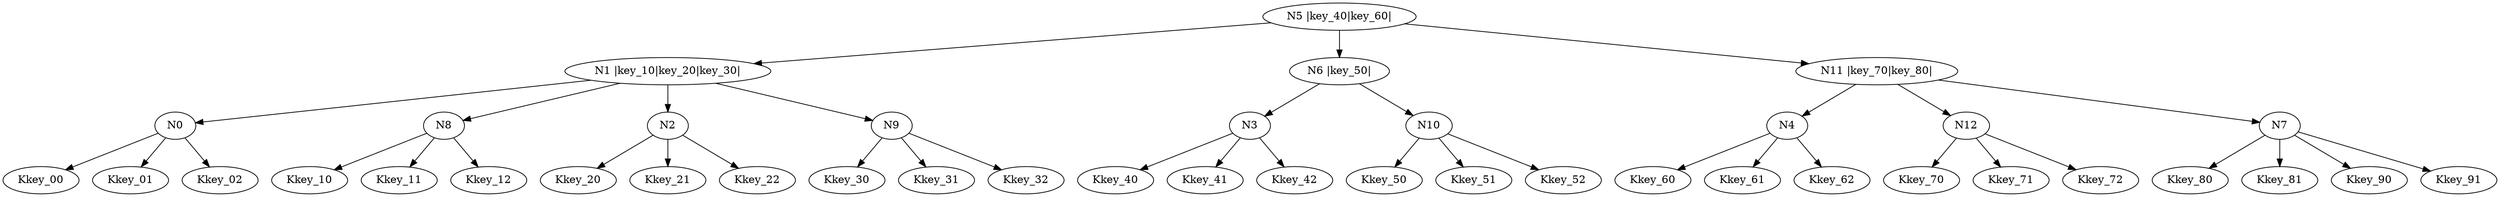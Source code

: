 digraph G {
N5[label="N5 |key_40|key_60|"]N5 -> N1;
N1[label="N1 |key_10|key_20|key_30|"]N1 -> N0;
N0 -> Kkey_00;
N0 -> Kkey_01;
N0 -> Kkey_02;
N1 -> N8;
N8 -> Kkey_10;
N8 -> Kkey_11;
N8 -> Kkey_12;
N1 -> N2;
N2 -> Kkey_20;
N2 -> Kkey_21;
N2 -> Kkey_22;
N1 -> N9;
N9 -> Kkey_30;
N9 -> Kkey_31;
N9 -> Kkey_32;
N5 -> N6;
N6[label="N6 |key_50|"]N6 -> N3;
N3 -> Kkey_40;
N3 -> Kkey_41;
N3 -> Kkey_42;
N6 -> N10;
N10 -> Kkey_50;
N10 -> Kkey_51;
N10 -> Kkey_52;
N5 -> N11;
N11[label="N11 |key_70|key_80|"]N11 -> N4;
N4 -> Kkey_60;
N4 -> Kkey_61;
N4 -> Kkey_62;
N11 -> N12;
N12 -> Kkey_70;
N12 -> Kkey_71;
N12 -> Kkey_72;
N11 -> N7;
N7 -> Kkey_80;
N7 -> Kkey_81;
N7 -> Kkey_90;
N7 -> Kkey_91;
}
